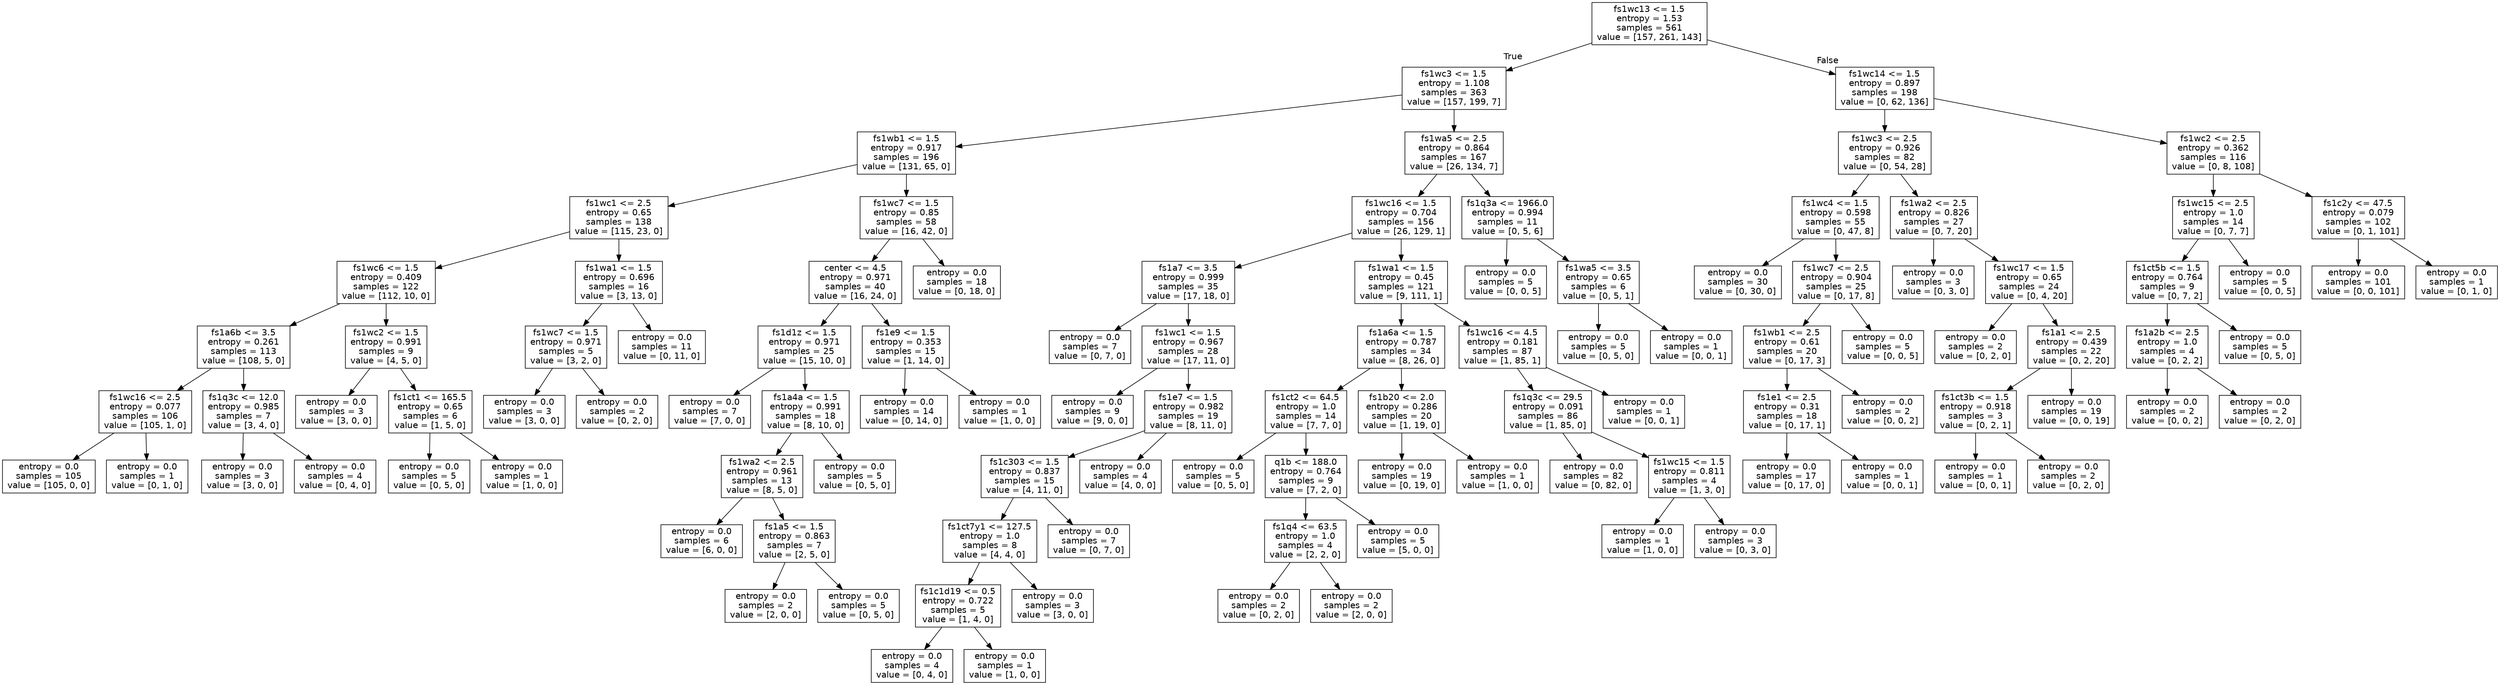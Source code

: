 digraph Tree {
node [shape=box, fontname="helvetica"] ;
edge [fontname="helvetica"] ;
0 [label="fs1wc13 <= 1.5\nentropy = 1.53\nsamples = 561\nvalue = [157, 261, 143]"] ;
1 [label="fs1wc3 <= 1.5\nentropy = 1.108\nsamples = 363\nvalue = [157, 199, 7]"] ;
0 -> 1 [labeldistance=2.5, labelangle=45, headlabel="True"] ;
2 [label="fs1wb1 <= 1.5\nentropy = 0.917\nsamples = 196\nvalue = [131, 65, 0]"] ;
1 -> 2 ;
3 [label="fs1wc1 <= 2.5\nentropy = 0.65\nsamples = 138\nvalue = [115, 23, 0]"] ;
2 -> 3 ;
4 [label="fs1wc6 <= 1.5\nentropy = 0.409\nsamples = 122\nvalue = [112, 10, 0]"] ;
3 -> 4 ;
5 [label="fs1a6b <= 3.5\nentropy = 0.261\nsamples = 113\nvalue = [108, 5, 0]"] ;
4 -> 5 ;
6 [label="fs1wc16 <= 2.5\nentropy = 0.077\nsamples = 106\nvalue = [105, 1, 0]"] ;
5 -> 6 ;
7 [label="entropy = 0.0\nsamples = 105\nvalue = [105, 0, 0]"] ;
6 -> 7 ;
8 [label="entropy = 0.0\nsamples = 1\nvalue = [0, 1, 0]"] ;
6 -> 8 ;
9 [label="fs1q3c <= 12.0\nentropy = 0.985\nsamples = 7\nvalue = [3, 4, 0]"] ;
5 -> 9 ;
10 [label="entropy = 0.0\nsamples = 3\nvalue = [3, 0, 0]"] ;
9 -> 10 ;
11 [label="entropy = 0.0\nsamples = 4\nvalue = [0, 4, 0]"] ;
9 -> 11 ;
12 [label="fs1wc2 <= 1.5\nentropy = 0.991\nsamples = 9\nvalue = [4, 5, 0]"] ;
4 -> 12 ;
13 [label="entropy = 0.0\nsamples = 3\nvalue = [3, 0, 0]"] ;
12 -> 13 ;
14 [label="fs1ct1 <= 165.5\nentropy = 0.65\nsamples = 6\nvalue = [1, 5, 0]"] ;
12 -> 14 ;
15 [label="entropy = 0.0\nsamples = 5\nvalue = [0, 5, 0]"] ;
14 -> 15 ;
16 [label="entropy = 0.0\nsamples = 1\nvalue = [1, 0, 0]"] ;
14 -> 16 ;
17 [label="fs1wa1 <= 1.5\nentropy = 0.696\nsamples = 16\nvalue = [3, 13, 0]"] ;
3 -> 17 ;
18 [label="fs1wc7 <= 1.5\nentropy = 0.971\nsamples = 5\nvalue = [3, 2, 0]"] ;
17 -> 18 ;
19 [label="entropy = 0.0\nsamples = 3\nvalue = [3, 0, 0]"] ;
18 -> 19 ;
20 [label="entropy = 0.0\nsamples = 2\nvalue = [0, 2, 0]"] ;
18 -> 20 ;
21 [label="entropy = 0.0\nsamples = 11\nvalue = [0, 11, 0]"] ;
17 -> 21 ;
22 [label="fs1wc7 <= 1.5\nentropy = 0.85\nsamples = 58\nvalue = [16, 42, 0]"] ;
2 -> 22 ;
23 [label="center <= 4.5\nentropy = 0.971\nsamples = 40\nvalue = [16, 24, 0]"] ;
22 -> 23 ;
24 [label="fs1d1z <= 1.5\nentropy = 0.971\nsamples = 25\nvalue = [15, 10, 0]"] ;
23 -> 24 ;
25 [label="entropy = 0.0\nsamples = 7\nvalue = [7, 0, 0]"] ;
24 -> 25 ;
26 [label="fs1a4a <= 1.5\nentropy = 0.991\nsamples = 18\nvalue = [8, 10, 0]"] ;
24 -> 26 ;
27 [label="fs1wa2 <= 2.5\nentropy = 0.961\nsamples = 13\nvalue = [8, 5, 0]"] ;
26 -> 27 ;
28 [label="entropy = 0.0\nsamples = 6\nvalue = [6, 0, 0]"] ;
27 -> 28 ;
29 [label="fs1a5 <= 1.5\nentropy = 0.863\nsamples = 7\nvalue = [2, 5, 0]"] ;
27 -> 29 ;
30 [label="entropy = 0.0\nsamples = 2\nvalue = [2, 0, 0]"] ;
29 -> 30 ;
31 [label="entropy = 0.0\nsamples = 5\nvalue = [0, 5, 0]"] ;
29 -> 31 ;
32 [label="entropy = 0.0\nsamples = 5\nvalue = [0, 5, 0]"] ;
26 -> 32 ;
33 [label="fs1e9 <= 1.5\nentropy = 0.353\nsamples = 15\nvalue = [1, 14, 0]"] ;
23 -> 33 ;
34 [label="entropy = 0.0\nsamples = 14\nvalue = [0, 14, 0]"] ;
33 -> 34 ;
35 [label="entropy = 0.0\nsamples = 1\nvalue = [1, 0, 0]"] ;
33 -> 35 ;
36 [label="entropy = 0.0\nsamples = 18\nvalue = [0, 18, 0]"] ;
22 -> 36 ;
37 [label="fs1wa5 <= 2.5\nentropy = 0.864\nsamples = 167\nvalue = [26, 134, 7]"] ;
1 -> 37 ;
38 [label="fs1wc16 <= 1.5\nentropy = 0.704\nsamples = 156\nvalue = [26, 129, 1]"] ;
37 -> 38 ;
39 [label="fs1a7 <= 3.5\nentropy = 0.999\nsamples = 35\nvalue = [17, 18, 0]"] ;
38 -> 39 ;
40 [label="entropy = 0.0\nsamples = 7\nvalue = [0, 7, 0]"] ;
39 -> 40 ;
41 [label="fs1wc1 <= 1.5\nentropy = 0.967\nsamples = 28\nvalue = [17, 11, 0]"] ;
39 -> 41 ;
42 [label="entropy = 0.0\nsamples = 9\nvalue = [9, 0, 0]"] ;
41 -> 42 ;
43 [label="fs1e7 <= 1.5\nentropy = 0.982\nsamples = 19\nvalue = [8, 11, 0]"] ;
41 -> 43 ;
44 [label="fs1c303 <= 1.5\nentropy = 0.837\nsamples = 15\nvalue = [4, 11, 0]"] ;
43 -> 44 ;
45 [label="fs1ct7y1 <= 127.5\nentropy = 1.0\nsamples = 8\nvalue = [4, 4, 0]"] ;
44 -> 45 ;
46 [label="fs1c1d19 <= 0.5\nentropy = 0.722\nsamples = 5\nvalue = [1, 4, 0]"] ;
45 -> 46 ;
47 [label="entropy = 0.0\nsamples = 4\nvalue = [0, 4, 0]"] ;
46 -> 47 ;
48 [label="entropy = 0.0\nsamples = 1\nvalue = [1, 0, 0]"] ;
46 -> 48 ;
49 [label="entropy = 0.0\nsamples = 3\nvalue = [3, 0, 0]"] ;
45 -> 49 ;
50 [label="entropy = 0.0\nsamples = 7\nvalue = [0, 7, 0]"] ;
44 -> 50 ;
51 [label="entropy = 0.0\nsamples = 4\nvalue = [4, 0, 0]"] ;
43 -> 51 ;
52 [label="fs1wa1 <= 1.5\nentropy = 0.45\nsamples = 121\nvalue = [9, 111, 1]"] ;
38 -> 52 ;
53 [label="fs1a6a <= 1.5\nentropy = 0.787\nsamples = 34\nvalue = [8, 26, 0]"] ;
52 -> 53 ;
54 [label="fs1ct2 <= 64.5\nentropy = 1.0\nsamples = 14\nvalue = [7, 7, 0]"] ;
53 -> 54 ;
55 [label="entropy = 0.0\nsamples = 5\nvalue = [0, 5, 0]"] ;
54 -> 55 ;
56 [label="q1b <= 188.0\nentropy = 0.764\nsamples = 9\nvalue = [7, 2, 0]"] ;
54 -> 56 ;
57 [label="fs1q4 <= 63.5\nentropy = 1.0\nsamples = 4\nvalue = [2, 2, 0]"] ;
56 -> 57 ;
58 [label="entropy = 0.0\nsamples = 2\nvalue = [0, 2, 0]"] ;
57 -> 58 ;
59 [label="entropy = 0.0\nsamples = 2\nvalue = [2, 0, 0]"] ;
57 -> 59 ;
60 [label="entropy = 0.0\nsamples = 5\nvalue = [5, 0, 0]"] ;
56 -> 60 ;
61 [label="fs1b20 <= 2.0\nentropy = 0.286\nsamples = 20\nvalue = [1, 19, 0]"] ;
53 -> 61 ;
62 [label="entropy = 0.0\nsamples = 19\nvalue = [0, 19, 0]"] ;
61 -> 62 ;
63 [label="entropy = 0.0\nsamples = 1\nvalue = [1, 0, 0]"] ;
61 -> 63 ;
64 [label="fs1wc16 <= 4.5\nentropy = 0.181\nsamples = 87\nvalue = [1, 85, 1]"] ;
52 -> 64 ;
65 [label="fs1q3c <= 29.5\nentropy = 0.091\nsamples = 86\nvalue = [1, 85, 0]"] ;
64 -> 65 ;
66 [label="entropy = 0.0\nsamples = 82\nvalue = [0, 82, 0]"] ;
65 -> 66 ;
67 [label="fs1wc15 <= 1.5\nentropy = 0.811\nsamples = 4\nvalue = [1, 3, 0]"] ;
65 -> 67 ;
68 [label="entropy = 0.0\nsamples = 1\nvalue = [1, 0, 0]"] ;
67 -> 68 ;
69 [label="entropy = 0.0\nsamples = 3\nvalue = [0, 3, 0]"] ;
67 -> 69 ;
70 [label="entropy = 0.0\nsamples = 1\nvalue = [0, 0, 1]"] ;
64 -> 70 ;
71 [label="fs1q3a <= 1966.0\nentropy = 0.994\nsamples = 11\nvalue = [0, 5, 6]"] ;
37 -> 71 ;
72 [label="entropy = 0.0\nsamples = 5\nvalue = [0, 0, 5]"] ;
71 -> 72 ;
73 [label="fs1wa5 <= 3.5\nentropy = 0.65\nsamples = 6\nvalue = [0, 5, 1]"] ;
71 -> 73 ;
74 [label="entropy = 0.0\nsamples = 5\nvalue = [0, 5, 0]"] ;
73 -> 74 ;
75 [label="entropy = 0.0\nsamples = 1\nvalue = [0, 0, 1]"] ;
73 -> 75 ;
76 [label="fs1wc14 <= 1.5\nentropy = 0.897\nsamples = 198\nvalue = [0, 62, 136]"] ;
0 -> 76 [labeldistance=2.5, labelangle=-45, headlabel="False"] ;
77 [label="fs1wc3 <= 2.5\nentropy = 0.926\nsamples = 82\nvalue = [0, 54, 28]"] ;
76 -> 77 ;
78 [label="fs1wc4 <= 1.5\nentropy = 0.598\nsamples = 55\nvalue = [0, 47, 8]"] ;
77 -> 78 ;
79 [label="entropy = 0.0\nsamples = 30\nvalue = [0, 30, 0]"] ;
78 -> 79 ;
80 [label="fs1wc7 <= 2.5\nentropy = 0.904\nsamples = 25\nvalue = [0, 17, 8]"] ;
78 -> 80 ;
81 [label="fs1wb1 <= 2.5\nentropy = 0.61\nsamples = 20\nvalue = [0, 17, 3]"] ;
80 -> 81 ;
82 [label="fs1e1 <= 2.5\nentropy = 0.31\nsamples = 18\nvalue = [0, 17, 1]"] ;
81 -> 82 ;
83 [label="entropy = 0.0\nsamples = 17\nvalue = [0, 17, 0]"] ;
82 -> 83 ;
84 [label="entropy = 0.0\nsamples = 1\nvalue = [0, 0, 1]"] ;
82 -> 84 ;
85 [label="entropy = 0.0\nsamples = 2\nvalue = [0, 0, 2]"] ;
81 -> 85 ;
86 [label="entropy = 0.0\nsamples = 5\nvalue = [0, 0, 5]"] ;
80 -> 86 ;
87 [label="fs1wa2 <= 2.5\nentropy = 0.826\nsamples = 27\nvalue = [0, 7, 20]"] ;
77 -> 87 ;
88 [label="entropy = 0.0\nsamples = 3\nvalue = [0, 3, 0]"] ;
87 -> 88 ;
89 [label="fs1wc17 <= 1.5\nentropy = 0.65\nsamples = 24\nvalue = [0, 4, 20]"] ;
87 -> 89 ;
90 [label="entropy = 0.0\nsamples = 2\nvalue = [0, 2, 0]"] ;
89 -> 90 ;
91 [label="fs1a1 <= 2.5\nentropy = 0.439\nsamples = 22\nvalue = [0, 2, 20]"] ;
89 -> 91 ;
92 [label="fs1ct3b <= 1.5\nentropy = 0.918\nsamples = 3\nvalue = [0, 2, 1]"] ;
91 -> 92 ;
93 [label="entropy = 0.0\nsamples = 1\nvalue = [0, 0, 1]"] ;
92 -> 93 ;
94 [label="entropy = 0.0\nsamples = 2\nvalue = [0, 2, 0]"] ;
92 -> 94 ;
95 [label="entropy = 0.0\nsamples = 19\nvalue = [0, 0, 19]"] ;
91 -> 95 ;
96 [label="fs1wc2 <= 2.5\nentropy = 0.362\nsamples = 116\nvalue = [0, 8, 108]"] ;
76 -> 96 ;
97 [label="fs1wc15 <= 2.5\nentropy = 1.0\nsamples = 14\nvalue = [0, 7, 7]"] ;
96 -> 97 ;
98 [label="fs1ct5b <= 1.5\nentropy = 0.764\nsamples = 9\nvalue = [0, 7, 2]"] ;
97 -> 98 ;
99 [label="fs1a2b <= 2.5\nentropy = 1.0\nsamples = 4\nvalue = [0, 2, 2]"] ;
98 -> 99 ;
100 [label="entropy = 0.0\nsamples = 2\nvalue = [0, 0, 2]"] ;
99 -> 100 ;
101 [label="entropy = 0.0\nsamples = 2\nvalue = [0, 2, 0]"] ;
99 -> 101 ;
102 [label="entropy = 0.0\nsamples = 5\nvalue = [0, 5, 0]"] ;
98 -> 102 ;
103 [label="entropy = 0.0\nsamples = 5\nvalue = [0, 0, 5]"] ;
97 -> 103 ;
104 [label="fs1c2y <= 47.5\nentropy = 0.079\nsamples = 102\nvalue = [0, 1, 101]"] ;
96 -> 104 ;
105 [label="entropy = 0.0\nsamples = 101\nvalue = [0, 0, 101]"] ;
104 -> 105 ;
106 [label="entropy = 0.0\nsamples = 1\nvalue = [0, 1, 0]"] ;
104 -> 106 ;
}